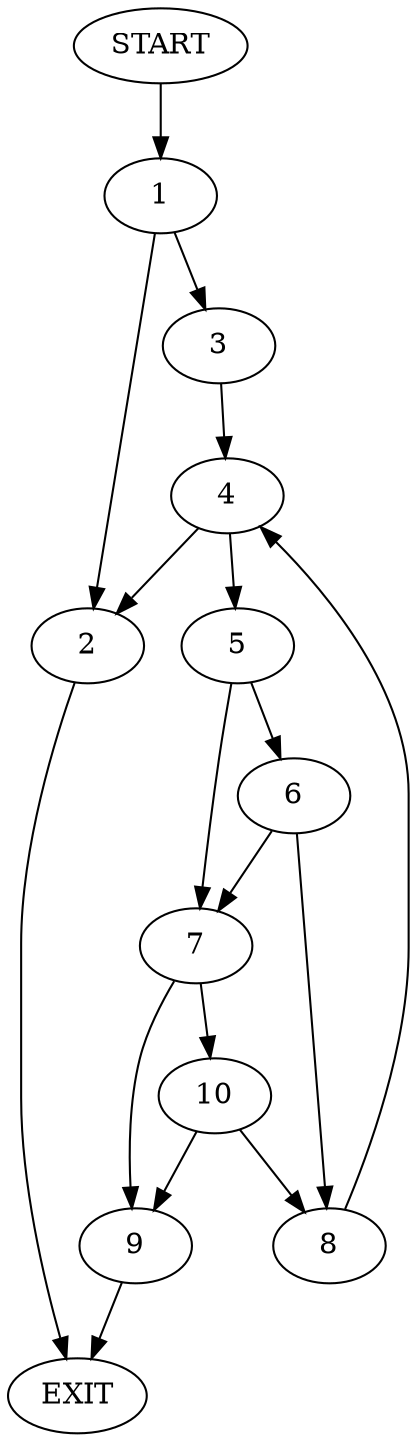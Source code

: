 digraph {
0 [label="START"]
11 [label="EXIT"]
0 -> 1
1 -> 2
1 -> 3
2 -> 11
3 -> 4
4 -> 5
4 -> 2
5 -> 6
5 -> 7
6 -> 8
6 -> 7
7 -> 9
7 -> 10
8 -> 4
10 -> 8
10 -> 9
9 -> 11
}
